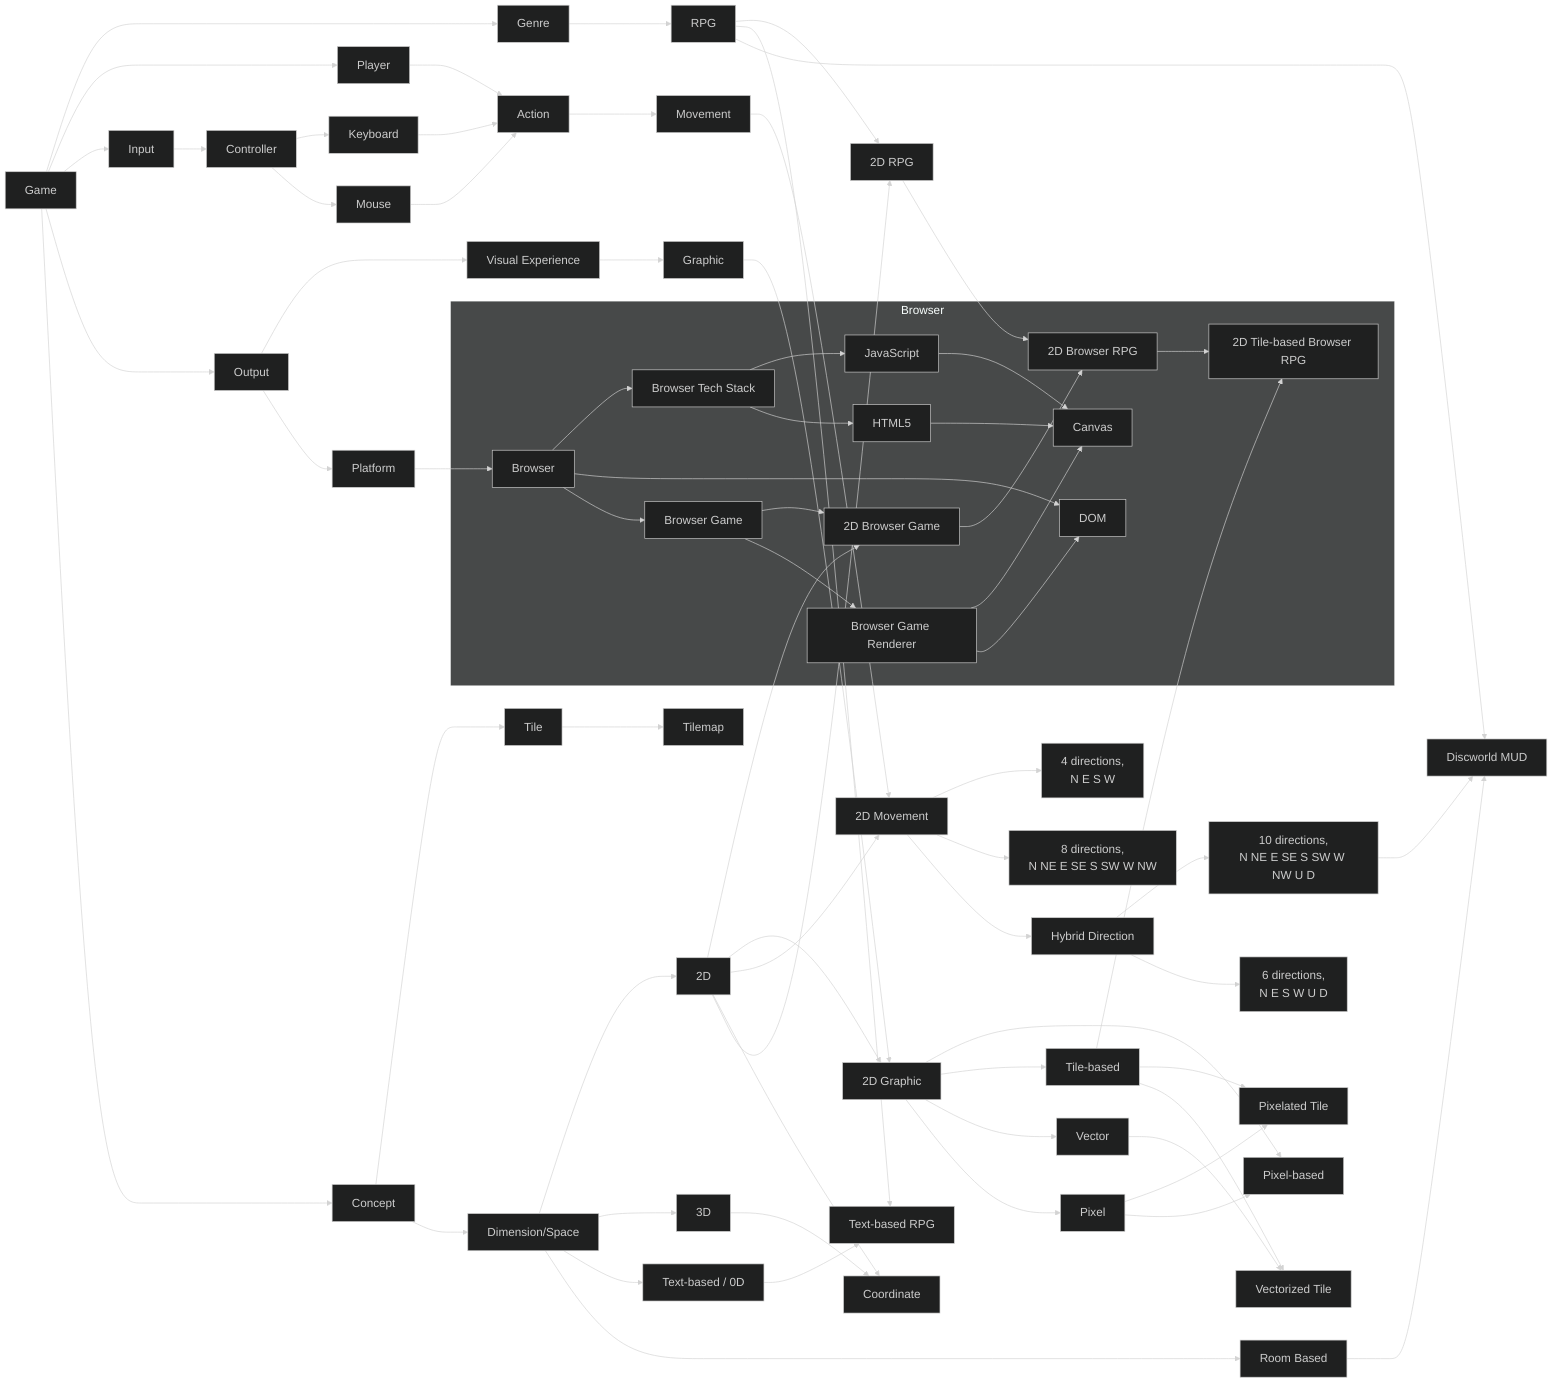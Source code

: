 %%{init: {'theme': 'dark', 'themeVariables': {'fontSize': '18px'}}}%%

%% https://mermaid.live/edit

graph LR
	a_10direction[10 directions,<br>N NE E SE S SW W NW U D]
	a_2d_tileBased_browser_rpg[2D Tile-based Browser RPG]
	a_2d[2D]
	a_2dRpg[2D RPG]
	a_2dBrowserGame[2D Browser Game]
	a_2dBrowserRpg[2D Browser RPG]
	a_2dMovement[2D Movement]
	a_2dGraphic[2D Graphic]
	a_3d[3D]
	a_4direction[4 directions,<br>N E S W]
	a_6direction[6 directions,<br>N E S W U D]
	a_8direction[8 directions,<br>N NE E SE S SW W NW]
	action[Action]
	browser[Browser]
  browserTechStack[Browser Tech Stack]
  browserGameRenderer[Browser Game Renderer]
	controller[Controller]
  concept[Concept]
	dimension[Dimension/Space]
	game[Game]
	genre[Genre]
	graphic[Graphic]
	html5[HTML5]
	hybridDirection[Hybrid Direction]
	javascript[JavaScript]
	movement[Movement]
	pixel[Pixel]
	pixelatedTile[Pixelated Tile]
	pixelBased[Pixel-based]
	platform[Platform]
	player[Player]
  input[Input]
  output[Output]
	rpg[RPG]
	textBased[Text-based / 0D]
	textBasedRpg[Text-based RPG]
	tileBased[Tile-based]
	vector[Vector]
	vectorizedTile[Vectorized Tile]
	visualExperience[Visual Experience]
	keyboard[Keyboard]
	mouse[Mouse]
  tile[Tile]
  tilemap[Tilemap]
  coordinate[Coordinate]
  canvas[Canvas]
  dom[DOM]
  browserGame[Browser Game]
  roomBased[Room Based]

  discworldMud[Discworld MUD]

	game --> genre
	game --> player
  game --> input & output
  game --> concept

	a_2d --> a_2dBrowserGame & a_2dGraphic & a_2dMovement
	a_2dGraphic --> pixelBased & tileBased
	a_2dMovement --> a_4direction
	a_2dMovement --> a_8direction
	a_2dMovement --> hybridDirection
	action --> movement --> a_2dMovement
	controller --> keyboard & mouse
  concept --> tile & dimension
	dimension --> a_2d & a_3d & textBased
  a_2d & a_3d --> coordinate
	genre --> rpg
	hybridDirection --> a_10direction & a_6direction
	pixel --> pixelatedTile & pixelBased
	platform --> browser
	player --> action
  output --> visualExperience
  output --> platform
  input --> controller
	a_2d & rpg --> a_2dRpg --> a_2dBrowserRpg
	rpg --> textBasedRpg
  rpg & a_10direction --> discworldMud
	textBased --> textBasedRpg
	tileBased --> a_2d_tileBased_browser_rpg
	tileBased --> pixelatedTile
	tileBased --> vectorizedTile
	vector --> vectorizedTile
	visualExperience --> graphic
  graphic --> a_2dGraphic --> vector & pixel
  keyboard & mouse --> action
  tile --> tilemap
  roomBased --> discworldMud
  dimension --> roomBased

	subgraph subgraph_browser[Browser]
  browser --> browserTechStack
	a_2dBrowserGame --> a_2dBrowserRpg
	a_2dBrowserRpg --> a_2d_tileBased_browser_rpg
  browserTechStack --> javascript
  browserTechStack --> html5
  html5 & javascript --> canvas
  browser --> dom
  browser --> browserGame --> a_2dBrowserGame
  browserGame --> browserGameRenderer --> canvas & dom
	end
